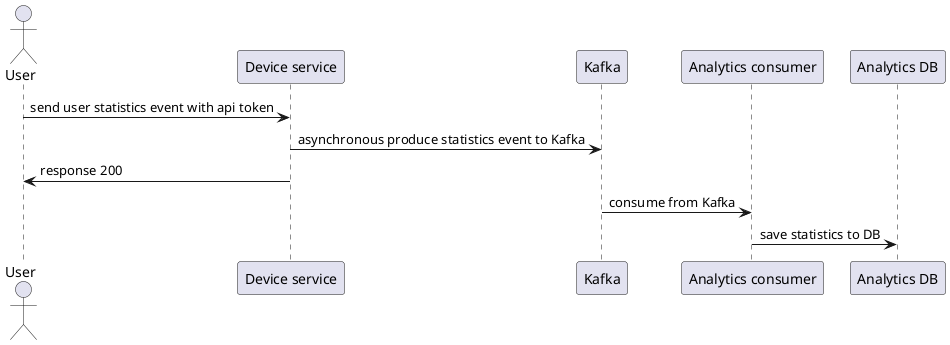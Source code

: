 @startuml

actor "User"

"User" -> "Device service": send user statistics event with api token
"Device service" -> "Kafka": asynchronous produce statistics event to Kafka
"User" <- "Device service": response 200
"Analytics consumer" <- "Kafka": consume from Kafka
"Analytics consumer" -> "Analytics DB": save statistics to DB

@enduml
